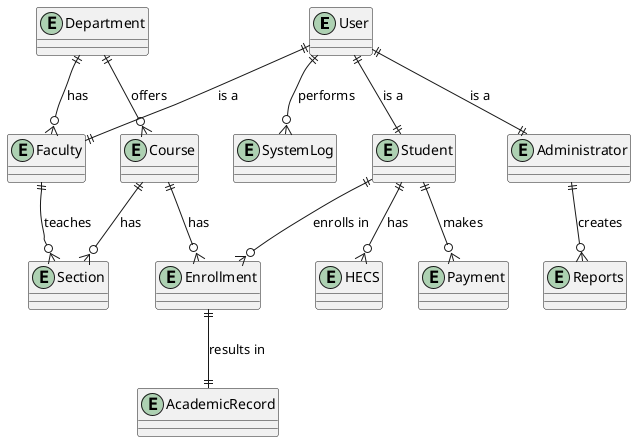 @startuml UCMS_Conceptual_ERD

entity "User" as User

entity "Student" as Student

entity "Faculty" as Faculty

entity "Administrator" as Administrator

entity "Department" as Department

entity "Course" as Course

entity "Enrollment" as Enrollment

entity "Section" as Section

entity "AcademicRecord" as AcademicRecord

entity "HECS" as HECS

entity "Reports" as Reports

entity "Payment" as Payment

entity "SystemLog" as SystemLog

' Define relationships

User ||--|| Student : "is a"
User ||--|| Faculty : "is a"
User ||--|| Administrator : "is a"

Student ||--o{ Enrollment : "enrolls in"
Course ||--o{ Enrollment : "has"
Course ||--o{ Section : "has"
Faculty ||--o{ Section : "teaches"
Department ||--o{ Faculty : "has"
Department ||--o{ Course : "offers"
Enrollment ||--|| AcademicRecord : "results in"
Student ||--o{ HECS : "has"
Administrator ||--o{ Reports : "creates"
Student ||--o{ Payment : "makes"
User ||--o{ SystemLog : "performs"

@enduml
